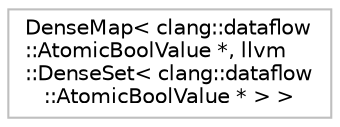 digraph "Graphical Class Hierarchy"
{
 // LATEX_PDF_SIZE
  bgcolor="transparent";
  edge [fontname="Helvetica",fontsize="10",labelfontname="Helvetica",labelfontsize="10"];
  node [fontname="Helvetica",fontsize="10",shape=record];
  rankdir="LR";
  Node0 [label="DenseMap\< clang::dataflow\l::AtomicBoolValue *, llvm\l::DenseSet\< clang::dataflow\l::AtomicBoolValue * \> \>",height=0.2,width=0.4,color="grey75",tooltip=" "];
}
